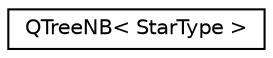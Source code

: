 digraph "Graphical Class Hierarchy"
{
 // LATEX_PDF_SIZE
  edge [fontname="Helvetica",fontsize="10",labelfontname="Helvetica",labelfontsize="10"];
  node [fontname="Helvetica",fontsize="10",shape=record];
  rankdir="LR";
  Node0 [label="QTreeNB\< StarType \>",height=0.2,width=0.4,color="black", fillcolor="white", style="filled",URL="$struct_q_tree_n_b.html",tooltip=" "];
}

